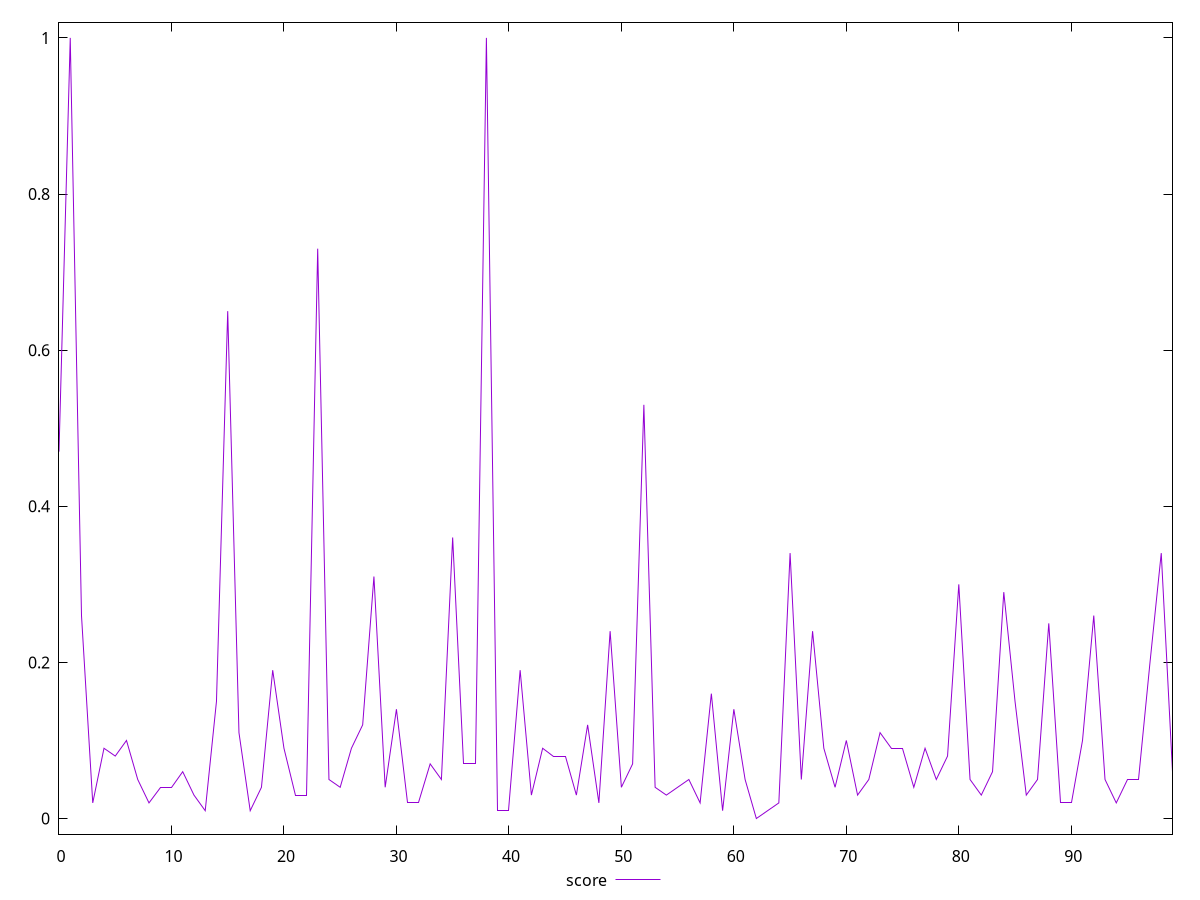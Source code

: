 reset

$score <<EOF
0 0.47
1 1
2 0.26
3 0.02
4 0.09
5 0.08
6 0.1
7 0.05
8 0.02
9 0.04
10 0.04
11 0.06
12 0.03
13 0.01
14 0.15
15 0.65
16 0.11
17 0.01
18 0.04
19 0.19
20 0.09
21 0.03
22 0.03
23 0.73
24 0.05
25 0.04
26 0.09
27 0.12
28 0.31
29 0.04
30 0.14
31 0.02
32 0.02
33 0.07
34 0.05
35 0.36
36 0.07
37 0.07
38 1
39 0.01
40 0.01
41 0.19
42 0.03
43 0.09
44 0.08
45 0.08
46 0.03
47 0.12
48 0.02
49 0.24
50 0.04
51 0.07
52 0.53
53 0.04
54 0.03
55 0.04
56 0.05
57 0.02
58 0.16
59 0.01
60 0.14
61 0.05
62 0
63 0.01
64 0.02
65 0.34
66 0.05
67 0.24
68 0.09
69 0.04
70 0.1
71 0.03
72 0.05
73 0.11
74 0.09
75 0.09
76 0.04
77 0.09
78 0.05
79 0.08
80 0.3
81 0.05
82 0.03
83 0.06
84 0.29
85 0.15
86 0.03
87 0.05
88 0.25
89 0.02
90 0.02
91 0.1
92 0.26
93 0.05
94 0.02
95 0.05
96 0.05
97 0.2
98 0.34
99 0.06
EOF

set key outside below
set xrange [0:99]
set yrange [-0.02:1.02]
set trange [-0.02:1.02]
set terminal svg size 640, 500 enhanced background rgb 'white'
set output "report/report_00029_2021-02-24T13-36-40.390Z/total-blocking-time/samples/music/score/values.svg"

plot $score title "score" with line

reset
